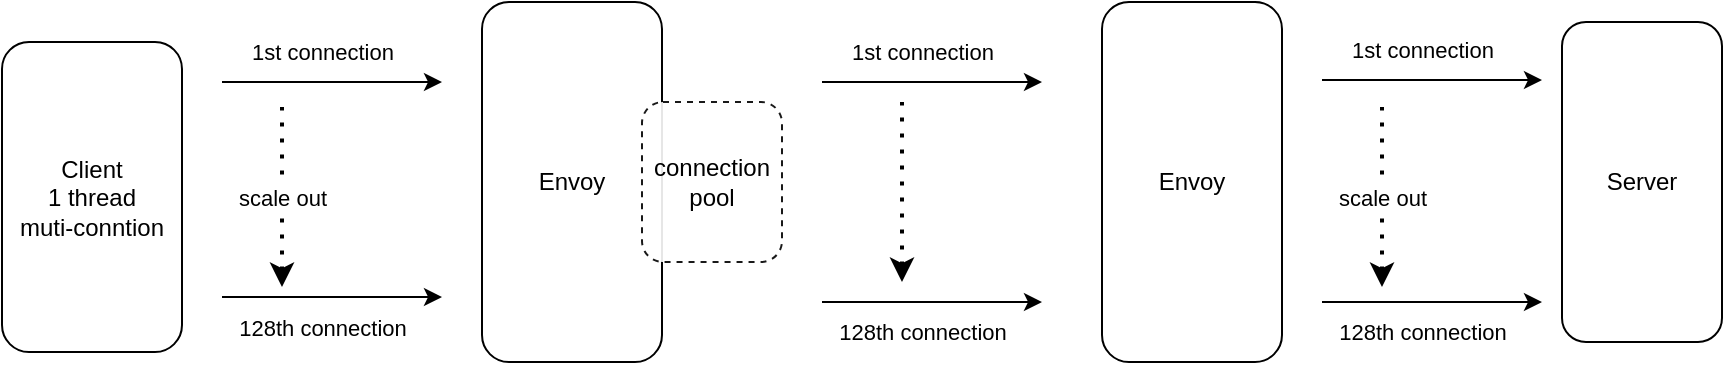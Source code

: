 <mxfile version="14.7.7" type="github">
  <diagram id="dEx6iI7eKl6fTZGobW3s" name="Page-1">
    <mxGraphModel dx="1185" dy="697" grid="1" gridSize="10" guides="1" tooltips="1" connect="1" arrows="1" fold="1" page="1" pageScale="1" pageWidth="850" pageHeight="1100" math="0" shadow="0">
      <root>
        <mxCell id="0" />
        <mxCell id="1" parent="0" />
        <mxCell id="VkatFb8tjk3PXEhCPRFh-4" value="Client&lt;br&gt;1 thread&lt;br&gt;muti-conntion" style="rounded=1;whiteSpace=wrap;html=1;" vertex="1" parent="1">
          <mxGeometry x="60" y="270" width="90" height="155" as="geometry" />
        </mxCell>
        <mxCell id="VkatFb8tjk3PXEhCPRFh-5" value="Envoy" style="rounded=1;whiteSpace=wrap;html=1;" vertex="1" parent="1">
          <mxGeometry x="300" y="250" width="90" height="180" as="geometry" />
        </mxCell>
        <mxCell id="VkatFb8tjk3PXEhCPRFh-7" value="Server" style="rounded=1;whiteSpace=wrap;html=1;" vertex="1" parent="1">
          <mxGeometry x="840" y="260" width="80" height="160" as="geometry" />
        </mxCell>
        <mxCell id="VkatFb8tjk3PXEhCPRFh-13" value="scale out" style="endArrow=none;dashed=1;html=1;dashPattern=1 3;strokeWidth=2;endFill=0;startArrow=classic;startFill=1;" edge="1" parent="1">
          <mxGeometry width="50" height="50" relative="1" as="geometry">
            <mxPoint x="200" y="392.5" as="sourcePoint" />
            <mxPoint x="200" y="302.5" as="targetPoint" />
          </mxGeometry>
        </mxCell>
        <mxCell id="VkatFb8tjk3PXEhCPRFh-20" value="128th connection" style="endArrow=classic;html=1;" edge="1" parent="1">
          <mxGeometry x="-0.091" y="-15" width="50" height="50" relative="1" as="geometry">
            <mxPoint x="170" y="397.5" as="sourcePoint" />
            <mxPoint x="280" y="397.5" as="targetPoint" />
            <mxPoint as="offset" />
          </mxGeometry>
        </mxCell>
        <mxCell id="VkatFb8tjk3PXEhCPRFh-22" value="1st connection" style="endArrow=classic;html=1;" edge="1" parent="1">
          <mxGeometry x="-0.091" y="15" width="50" height="50" relative="1" as="geometry">
            <mxPoint x="170" y="290" as="sourcePoint" />
            <mxPoint x="280" y="290" as="targetPoint" />
            <mxPoint as="offset" />
          </mxGeometry>
        </mxCell>
        <mxCell id="VkatFb8tjk3PXEhCPRFh-23" value="connection&lt;br&gt;pool" style="rounded=1;whiteSpace=wrap;html=1;dashed=1;opacity=90;" vertex="1" parent="1">
          <mxGeometry x="380" y="300" width="70" height="80" as="geometry" />
        </mxCell>
        <mxCell id="VkatFb8tjk3PXEhCPRFh-27" value="" style="endArrow=none;dashed=1;html=1;dashPattern=1 3;strokeWidth=2;startArrow=classic;startFill=1;" edge="1" parent="1">
          <mxGeometry width="50" height="50" relative="1" as="geometry">
            <mxPoint x="510" y="390" as="sourcePoint" />
            <mxPoint x="510" y="300" as="targetPoint" />
          </mxGeometry>
        </mxCell>
        <mxCell id="VkatFb8tjk3PXEhCPRFh-28" value="128th connection" style="endArrow=classic;html=1;" edge="1" parent="1">
          <mxGeometry x="-0.091" y="-15" width="50" height="50" relative="1" as="geometry">
            <mxPoint x="470" y="400.0" as="sourcePoint" />
            <mxPoint x="580" y="400.0" as="targetPoint" />
            <mxPoint as="offset" />
          </mxGeometry>
        </mxCell>
        <mxCell id="VkatFb8tjk3PXEhCPRFh-29" value="1st connection" style="endArrow=classic;html=1;" edge="1" parent="1">
          <mxGeometry x="-0.091" y="15" width="50" height="50" relative="1" as="geometry">
            <mxPoint x="470" y="290.0" as="sourcePoint" />
            <mxPoint x="580" y="290.0" as="targetPoint" />
            <mxPoint as="offset" />
          </mxGeometry>
        </mxCell>
        <mxCell id="VkatFb8tjk3PXEhCPRFh-30" value="Envoy" style="rounded=1;whiteSpace=wrap;html=1;" vertex="1" parent="1">
          <mxGeometry x="610" y="250" width="90" height="180" as="geometry" />
        </mxCell>
        <mxCell id="VkatFb8tjk3PXEhCPRFh-32" value="scale out" style="endArrow=none;dashed=1;html=1;dashPattern=1 3;strokeWidth=2;endFill=0;startArrow=classic;startFill=1;" edge="1" parent="1">
          <mxGeometry width="50" height="50" relative="1" as="geometry">
            <mxPoint x="750" y="392.5" as="sourcePoint" />
            <mxPoint x="750" y="302.5" as="targetPoint" />
          </mxGeometry>
        </mxCell>
        <mxCell id="VkatFb8tjk3PXEhCPRFh-33" value="128th connection" style="endArrow=classic;html=1;" edge="1" parent="1">
          <mxGeometry x="-0.091" y="-15" width="50" height="50" relative="1" as="geometry">
            <mxPoint x="720" y="400" as="sourcePoint" />
            <mxPoint x="830" y="400" as="targetPoint" />
            <mxPoint as="offset" />
          </mxGeometry>
        </mxCell>
        <mxCell id="VkatFb8tjk3PXEhCPRFh-34" value="1st connection" style="endArrow=classic;html=1;" edge="1" parent="1">
          <mxGeometry x="-0.091" y="15" width="50" height="50" relative="1" as="geometry">
            <mxPoint x="720" y="289" as="sourcePoint" />
            <mxPoint x="830" y="289" as="targetPoint" />
            <mxPoint as="offset" />
          </mxGeometry>
        </mxCell>
      </root>
    </mxGraphModel>
  </diagram>
</mxfile>
